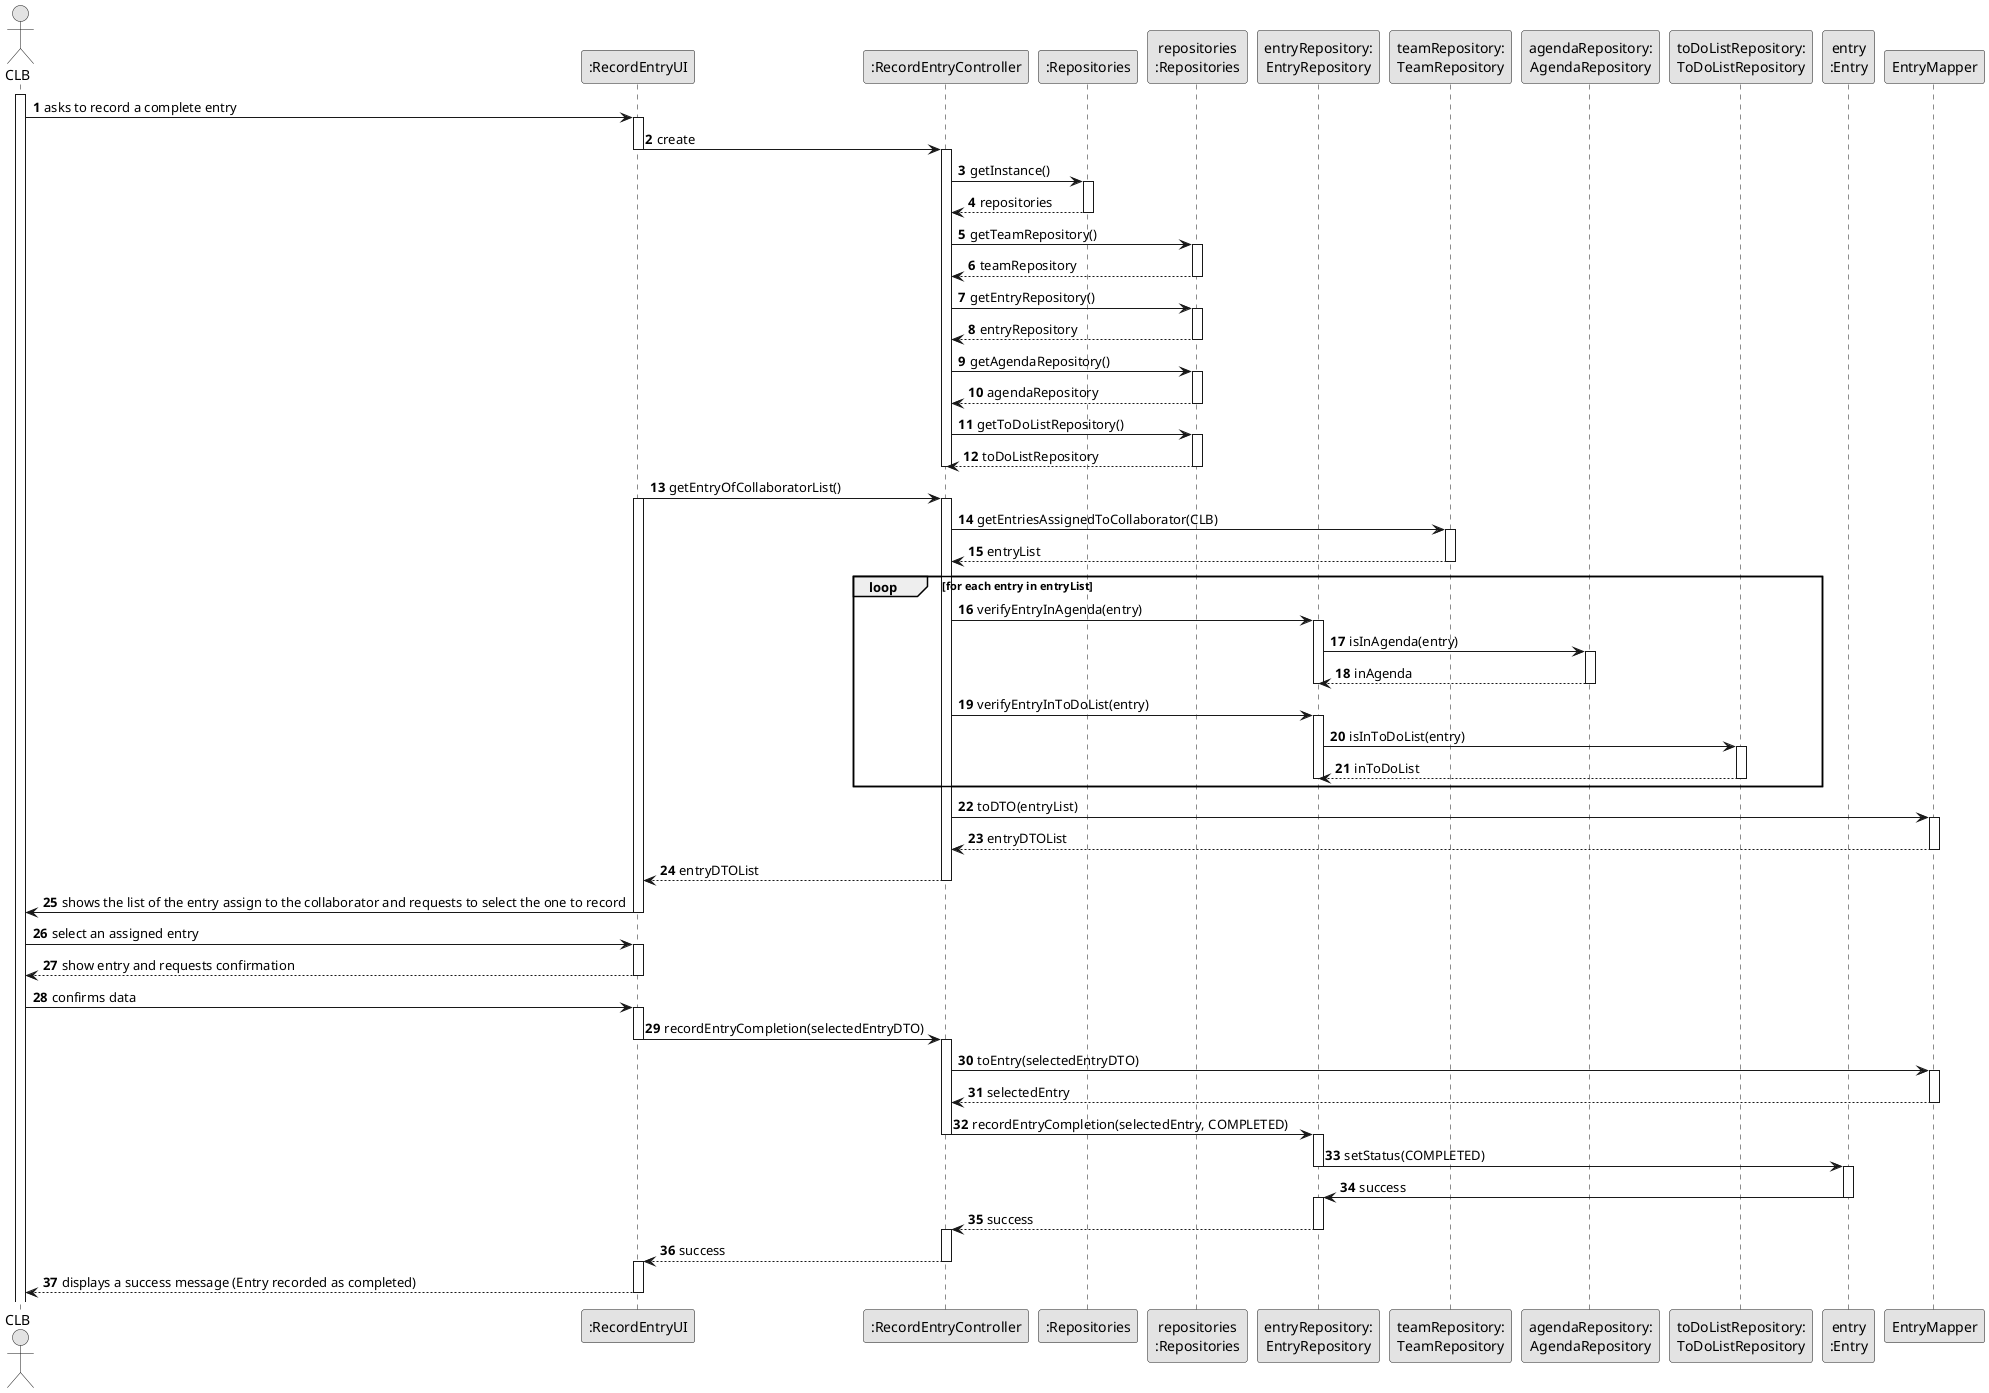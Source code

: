 @startuml
skinparam monochrome true
skinparam packageStyle rectangle
skinparam shadowing false

autonumber

actor "CLB" as CLB
participant ":RecordEntryUI" as UI
participant ":RecordEntryController" as CTRL
participant ":Repositories" as RepositorySingleton
participant "repositories\n:Repositories" as PLAT
participant "entryRepository:\nEntryRepository" as EntryRepo
participant "teamRepository:\nTeamRepository" as TeamRepo
participant "agendaRepository:\nAgendaRepository" as AgendaRepo
participant "toDoListRepository:\nToDoListRepository" as ToDoRepo
participant "entry\n:Entry" as Entry
participant "EntryMapper" as EntryMapper

activate CLB

    CLB -> UI : asks to record a complete entry
    activate UI

        UI -> CTRL : create
        deactivate UI
        activate CTRL

            CTRL -> RepositorySingleton: getInstance()
            activate RepositorySingleton

                RepositorySingleton --> CTRL: repositories
            deactivate RepositorySingleton

            CTRL -> PLAT : getTeamRepository()
            activate PLAT

                PLAT --> CTRL: teamRepository
            deactivate PLAT

            CTRL -> PLAT : getEntryRepository()
            activate PLAT

                PLAT --> CTRL: entryRepository
            deactivate PLAT

            CTRL -> PLAT : getAgendaRepository()
            activate PLAT

                PLAT --> CTRL: agendaRepository
            deactivate PLAT

            CTRL -> PLAT : getToDoListRepository()
            activate PLAT

                PLAT --> CTRL: toDoListRepository
            deactivate PLAT

        deactivate CTRL

        UI -> CTRL: getEntryOfCollaboratorList()
        activate UI
        activate CTRL

            CTRL -> TeamRepo: getEntriesAssignedToCollaborator(CLB)
            activate TeamRepo

                TeamRepo --> CTRL: entryList
            deactivate TeamRepo

            loop for each entry in entryList
                CTRL -> EntryRepo: verifyEntryInAgenda(entry)
                activate EntryRepo

                    EntryRepo -> AgendaRepo: isInAgenda(entry)
                    activate AgendaRepo

                        AgendaRepo --> EntryRepo: inAgenda
                    deactivate AgendaRepo

                deactivate EntryRepo

                CTRL -> EntryRepo: verifyEntryInToDoList(entry)
                activate EntryRepo

                    EntryRepo -> ToDoRepo: isInToDoList(entry)
                    activate ToDoRepo

                        ToDoRepo --> EntryRepo: inToDoList
                    deactivate ToDoRepo

                deactivate EntryRepo
            end

            CTRL -> EntryMapper : toDTO(entryList)
            activate EntryMapper

                EntryMapper --> CTRL : entryDTOList
            deactivate EntryMapper

            CTRL --> UI : entryDTOList
        deactivate CTRL

        UI -> CLB : shows the list of the entry assign to the collaborator and requests to select the one to record
    deactivate UI

    CLB -> UI : select an assigned entry
    activate UI

        UI --> CLB : show entry and requests confirmation
    deactivate UI

    CLB -> UI : confirms data
    activate UI

        UI -> CTRL : recordEntryCompletion(selectedEntryDTO)
        deactivate UI
        activate CTRL

            CTRL -> EntryMapper : toEntry(selectedEntryDTO)
            activate EntryMapper

                EntryMapper --> CTRL : selectedEntry
            deactivate EntryMapper

            CTRL -> EntryRepo : recordEntryCompletion(selectedEntry, COMPLETED)
            deactivate CTRL
            activate EntryRepo

                EntryRepo -> Entry : setStatus(COMPLETED)
                deactivate EntryRepo
                activate Entry

                Entry -> EntryRepo : success
                deactivate Entry
                activate EntryRepo

            EntryRepo --> CTRL : success
            deactivate EntryRepo
            activate CTRL

            CTRL --> UI : success
        deactivate CTRL
        activate UI

        UI --> CLB : displays a success message (Entry recorded as completed)
    deactivate UI

@enduml
